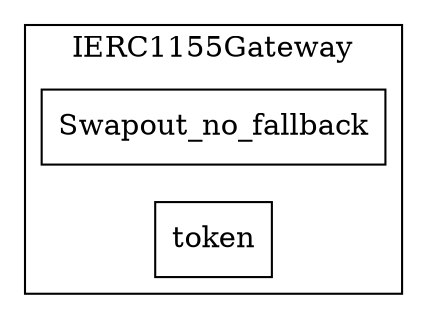 strict digraph {
rankdir="LR"
node [shape=box]
subgraph cluster_20_IERC1155Gateway {
label = "IERC1155Gateway"
"20_Swapout_no_fallback" [label="Swapout_no_fallback"]
"20_token" [label="token"]
}subgraph cluster_solidity {
label = "[Solidity]"
}
}